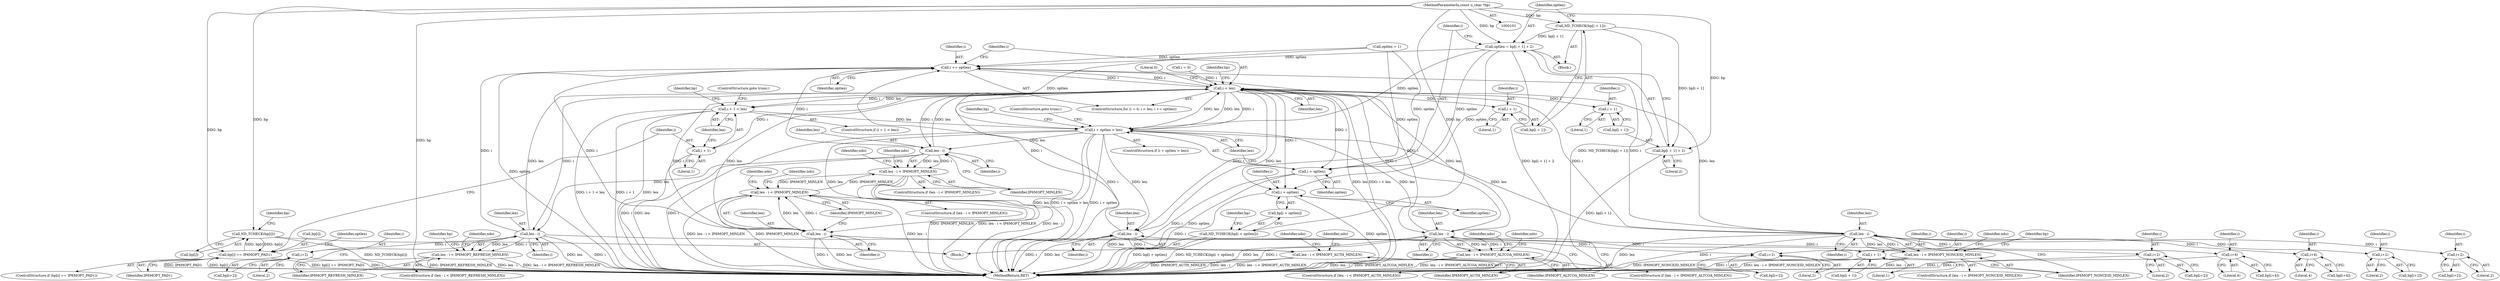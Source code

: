 digraph "0_tcpdump_7d3aba9f06899d0128ef46e8a2fa143c6fad8f62@pointer" {
"1000103" [label="(MethodParameterIn,const u_char *bp)"];
"1000119" [label="(Call,ND_TCHECK(bp[i]))"];
"1000124" [label="(Call,bp[i] == IP6MOPT_PAD1)"];
"1000141" [label="(Call,ND_TCHECK(bp[i + 1]))"];
"1000147" [label="(Call,optlen = bp[i + 1] + 2)"];
"1000115" [label="(Call,i += optlen)"];
"1000112" [label="(Call,i < len)"];
"1000135" [label="(Call,i + 1 < len)"];
"1000159" [label="(Call,i + optlen > len)"];
"1000185" [label="(Call,len - i)"];
"1000184" [label="(Call,len - i < IP6MOPT_MINLEN)"];
"1000330" [label="(Call,len - i < IP6MOPT_MINLEN)"];
"1000203" [label="(Call,len - i)"];
"1000202" [label="(Call,len - i < IP6MOPT_REFRESH_MINLEN)"];
"1000217" [label="(Call,i+2)"];
"1000230" [label="(Call,i+2)"];
"1000238" [label="(Call,len - i)"];
"1000237" [label="(Call,len - i < IP6MOPT_ALTCOA_MINLEN)"];
"1000258" [label="(Call,i+2)"];
"1000265" [label="(Call,len - i)"];
"1000264" [label="(Call,len - i < IP6MOPT_NONCEID_MINLEN)"];
"1000279" [label="(Call,i+2)"];
"1000286" [label="(Call,i+4)"];
"1000299" [label="(Call,i+2)"];
"1000306" [label="(Call,i+4)"];
"1000313" [label="(Call,len - i)"];
"1000312" [label="(Call,len - i < IP6MOPT_AUTH_MINLEN)"];
"1000331" [label="(Call,len - i)"];
"1000356" [label="(Call,i + 1)"];
"1000136" [label="(Call,i + 1)"];
"1000144" [label="(Call,i + 1)"];
"1000152" [label="(Call,i + 1)"];
"1000160" [label="(Call,i + optlen)"];
"1000168" [label="(Call,i + optlen)"];
"1000149" [label="(Call,bp[i + 1] + 2)"];
"1000165" [label="(Call,ND_TCHECK(bp[i + optlen]))"];
"1000334" [label="(Identifier,IP6MOPT_MINLEN)"];
"1000219" [label="(Literal,2)"];
"1000129" [label="(Call,optlen = 1)"];
"1000264" [label="(Call,len - i < IP6MOPT_NONCEID_MINLEN)"];
"1000119" [label="(Call,ND_TCHECK(bp[i]))"];
"1000202" [label="(Call,len - i < IP6MOPT_REFRESH_MINLEN)"];
"1000216" [label="(Identifier,bp)"];
"1000325" [label="(Identifier,ndo)"];
"1000160" [label="(Call,i + optlen)"];
"1000333" [label="(Identifier,i)"];
"1000358" [label="(Literal,1)"];
"1000167" [label="(Identifier,bp)"];
"1000201" [label="(ControlStructure,if (len - i < IP6MOPT_REFRESH_MINLEN))"];
"1000263" [label="(ControlStructure,if (len - i < IP6MOPT_NONCEID_MINLEN))"];
"1000210" [label="(Identifier,ndo)"];
"1000134" [label="(ControlStructure,if (i + 1 < len))"];
"1000155" [label="(Literal,2)"];
"1000126" [label="(Identifier,bp)"];
"1000315" [label="(Identifier,i)"];
"1000124" [label="(Call,bp[i] == IP6MOPT_PAD1)"];
"1000128" [label="(Identifier,IP6MOPT_PAD1)"];
"1000284" [label="(Call,bp[i+4])"];
"1000332" [label="(Identifier,len)"];
"1000272" [label="(Identifier,ndo)"];
"1000231" [label="(Identifier,i)"];
"1000138" [label="(Literal,1)"];
"1000331" [label="(Call,len - i)"];
"1000361" [label="(Literal,0)"];
"1000112" [label="(Call,i < len)"];
"1000338" [label="(Identifier,ndo)"];
"1000250" [label="(Identifier,ndo)"];
"1000148" [label="(Identifier,optlen)"];
"1000154" [label="(Literal,1)"];
"1000357" [label="(Identifier,i)"];
"1000306" [label="(Call,i+4)"];
"1000142" [label="(Call,bp[i + 1])"];
"1000118" [label="(Block,)"];
"1000297" [label="(Call,bp[i+2])"];
"1000149" [label="(Call,bp[i + 1] + 2)"];
"1000311" [label="(ControlStructure,if (len - i < IP6MOPT_AUTH_MINLEN))"];
"1000169" [label="(Identifier,i)"];
"1000120" [label="(Call,bp[i])"];
"1000125" [label="(Call,bp[i])"];
"1000288" [label="(Literal,4)"];
"1000312" [label="(Call,len - i < IP6MOPT_AUTH_MINLEN)"];
"1000115" [label="(Call,i += optlen)"];
"1000173" [label="(Identifier,bp)"];
"1000206" [label="(Identifier,IP6MOPT_REFRESH_MINLEN)"];
"1000186" [label="(Identifier,len)"];
"1000280" [label="(Identifier,i)"];
"1000301" [label="(Literal,2)"];
"1000287" [label="(Identifier,i)"];
"1000354" [label="(Call,bp[i + 1])"];
"1000123" [label="(ControlStructure,if (bp[i] == IP6MOPT_PAD1))"];
"1000166" [label="(Call,bp[i + optlen])"];
"1000136" [label="(Call,i + 1)"];
"1000299" [label="(Call,i+2)"];
"1000116" [label="(Identifier,i)"];
"1000184" [label="(Call,len - i < IP6MOPT_MINLEN)"];
"1000109" [label="(Call,i = 0)"];
"1000259" [label="(Identifier,i)"];
"1000205" [label="(Identifier,i)"];
"1000121" [label="(Identifier,bp)"];
"1000197" [label="(Identifier,ndo)"];
"1000108" [label="(ControlStructure,for (i = 0; i < len; i += optlen))"];
"1000314" [label="(Identifier,len)"];
"1000217" [label="(Call,i+2)"];
"1000183" [label="(ControlStructure,if (len - i < IP6MOPT_MINLEN))"];
"1000267" [label="(Identifier,i)"];
"1000130" [label="(Identifier,optlen)"];
"1000232" [label="(Literal,2)"];
"1000113" [label="(Identifier,i)"];
"1000158" [label="(ControlStructure,if (i + optlen > len))"];
"1000165" [label="(Call,ND_TCHECK(bp[i + optlen]))"];
"1000286" [label="(Call,i+4)"];
"1000300" [label="(Identifier,i)"];
"1000320" [label="(Identifier,ndo)"];
"1000307" [label="(Identifier,i)"];
"1000159" [label="(Call,i + optlen > len)"];
"1000162" [label="(Identifier,optlen)"];
"1000266" [label="(Identifier,len)"];
"1000281" [label="(Literal,2)"];
"1000144" [label="(Call,i + 1)"];
"1000313" [label="(Call,len - i)"];
"1000237" [label="(Call,len - i < IP6MOPT_ALTCOA_MINLEN)"];
"1000240" [label="(Identifier,i)"];
"1000260" [label="(Literal,2)"];
"1000147" [label="(Call,optlen = bp[i + 1] + 2)"];
"1000117" [label="(Identifier,optlen)"];
"1000141" [label="(Call,ND_TCHECK(bp[i + 1]))"];
"1000215" [label="(Call,bp[i+2])"];
"1000150" [label="(Call,bp[i + 1])"];
"1000168" [label="(Call,i + optlen)"];
"1000308" [label="(Literal,4)"];
"1000187" [label="(Identifier,i)"];
"1000152" [label="(Call,i + 1)"];
"1000164" [label="(ControlStructure,goto trunc;)"];
"1000204" [label="(Identifier,len)"];
"1000239" [label="(Identifier,len)"];
"1000137" [label="(Identifier,i)"];
"1000140" [label="(Block,)"];
"1000153" [label="(Identifier,i)"];
"1000347" [label="(Identifier,ndo)"];
"1000316" [label="(Identifier,IP6MOPT_AUTH_MINLEN)"];
"1000145" [label="(Identifier,i)"];
"1000218" [label="(Identifier,i)"];
"1000170" [label="(Identifier,optlen)"];
"1000139" [label="(Identifier,len)"];
"1000161" [label="(Identifier,i)"];
"1000163" [label="(Identifier,len)"];
"1000265" [label="(Call,len - i)"];
"1000114" [label="(Identifier,len)"];
"1000245" [label="(Identifier,ndo)"];
"1000268" [label="(Identifier,IP6MOPT_NONCEID_MINLEN)"];
"1000203" [label="(Call,len - i)"];
"1000356" [label="(Call,i + 1)"];
"1000258" [label="(Call,i+2)"];
"1000230" [label="(Call,i+2)"];
"1000103" [label="(MethodParameterIn,const u_char *bp)"];
"1000143" [label="(Identifier,bp)"];
"1000157" [label="(ControlStructure,goto trunc;)"];
"1000256" [label="(Call,bp[i+2])"];
"1000241" [label="(Identifier,IP6MOPT_ALTCOA_MINLEN)"];
"1000185" [label="(Call,len - i)"];
"1000236" [label="(ControlStructure,if (len - i < IP6MOPT_ALTCOA_MINLEN))"];
"1000135" [label="(Call,i + 1 < len)"];
"1000228" [label="(Call,bp[i+2])"];
"1000188" [label="(Identifier,IP6MOPT_MINLEN)"];
"1000192" [label="(Identifier,ndo)"];
"1000304" [label="(Call,bp[i+4])"];
"1000329" [label="(ControlStructure,if (len - i < IP6MOPT_MINLEN))"];
"1000365" [label="(MethodReturn,RET)"];
"1000330" [label="(Call,len - i < IP6MOPT_MINLEN)"];
"1000238" [label="(Call,len - i)"];
"1000278" [label="(Identifier,bp)"];
"1000279" [label="(Call,i+2)"];
"1000146" [label="(Literal,1)"];
"1000277" [label="(Call,bp[i+2])"];
"1000103" -> "1000101"  [label="AST: "];
"1000103" -> "1000365"  [label="DDG: bp"];
"1000103" -> "1000119"  [label="DDG: bp"];
"1000103" -> "1000124"  [label="DDG: bp"];
"1000103" -> "1000141"  [label="DDG: bp"];
"1000103" -> "1000147"  [label="DDG: bp"];
"1000103" -> "1000149"  [label="DDG: bp"];
"1000103" -> "1000165"  [label="DDG: bp"];
"1000119" -> "1000118"  [label="AST: "];
"1000119" -> "1000120"  [label="CFG: "];
"1000120" -> "1000119"  [label="AST: "];
"1000126" -> "1000119"  [label="CFG: "];
"1000119" -> "1000365"  [label="DDG: ND_TCHECK(bp[i])"];
"1000124" -> "1000119"  [label="DDG: bp[i]"];
"1000119" -> "1000124"  [label="DDG: bp[i]"];
"1000124" -> "1000123"  [label="AST: "];
"1000124" -> "1000128"  [label="CFG: "];
"1000125" -> "1000124"  [label="AST: "];
"1000128" -> "1000124"  [label="AST: "];
"1000130" -> "1000124"  [label="CFG: "];
"1000137" -> "1000124"  [label="CFG: "];
"1000124" -> "1000365"  [label="DDG: IP6MOPT_PAD1"];
"1000124" -> "1000365"  [label="DDG: bp[i]"];
"1000124" -> "1000365"  [label="DDG: bp[i] == IP6MOPT_PAD1"];
"1000141" -> "1000140"  [label="AST: "];
"1000141" -> "1000142"  [label="CFG: "];
"1000142" -> "1000141"  [label="AST: "];
"1000148" -> "1000141"  [label="CFG: "];
"1000141" -> "1000365"  [label="DDG: ND_TCHECK(bp[i + 1])"];
"1000141" -> "1000147"  [label="DDG: bp[i + 1]"];
"1000141" -> "1000149"  [label="DDG: bp[i + 1]"];
"1000147" -> "1000140"  [label="AST: "];
"1000147" -> "1000149"  [label="CFG: "];
"1000148" -> "1000147"  [label="AST: "];
"1000149" -> "1000147"  [label="AST: "];
"1000161" -> "1000147"  [label="CFG: "];
"1000147" -> "1000365"  [label="DDG: bp[i + 1] + 2"];
"1000147" -> "1000115"  [label="DDG: optlen"];
"1000147" -> "1000159"  [label="DDG: optlen"];
"1000147" -> "1000160"  [label="DDG: optlen"];
"1000147" -> "1000168"  [label="DDG: optlen"];
"1000115" -> "1000108"  [label="AST: "];
"1000115" -> "1000117"  [label="CFG: "];
"1000116" -> "1000115"  [label="AST: "];
"1000117" -> "1000115"  [label="AST: "];
"1000113" -> "1000115"  [label="CFG: "];
"1000115" -> "1000365"  [label="DDG: optlen"];
"1000115" -> "1000112"  [label="DDG: i"];
"1000129" -> "1000115"  [label="DDG: optlen"];
"1000185" -> "1000115"  [label="DDG: i"];
"1000313" -> "1000115"  [label="DDG: i"];
"1000238" -> "1000115"  [label="DDG: i"];
"1000112" -> "1000115"  [label="DDG: i"];
"1000331" -> "1000115"  [label="DDG: i"];
"1000265" -> "1000115"  [label="DDG: i"];
"1000203" -> "1000115"  [label="DDG: i"];
"1000112" -> "1000108"  [label="AST: "];
"1000112" -> "1000114"  [label="CFG: "];
"1000113" -> "1000112"  [label="AST: "];
"1000114" -> "1000112"  [label="AST: "];
"1000121" -> "1000112"  [label="CFG: "];
"1000361" -> "1000112"  [label="CFG: "];
"1000112" -> "1000365"  [label="DDG: len"];
"1000112" -> "1000365"  [label="DDG: i < len"];
"1000112" -> "1000365"  [label="DDG: i"];
"1000109" -> "1000112"  [label="DDG: i"];
"1000185" -> "1000112"  [label="DDG: len"];
"1000238" -> "1000112"  [label="DDG: len"];
"1000331" -> "1000112"  [label="DDG: len"];
"1000265" -> "1000112"  [label="DDG: len"];
"1000203" -> "1000112"  [label="DDG: len"];
"1000159" -> "1000112"  [label="DDG: len"];
"1000313" -> "1000112"  [label="DDG: len"];
"1000112" -> "1000135"  [label="DDG: i"];
"1000112" -> "1000135"  [label="DDG: len"];
"1000112" -> "1000136"  [label="DDG: i"];
"1000112" -> "1000144"  [label="DDG: i"];
"1000112" -> "1000152"  [label="DDG: i"];
"1000112" -> "1000159"  [label="DDG: i"];
"1000112" -> "1000159"  [label="DDG: len"];
"1000112" -> "1000160"  [label="DDG: i"];
"1000112" -> "1000168"  [label="DDG: i"];
"1000112" -> "1000185"  [label="DDG: i"];
"1000112" -> "1000203"  [label="DDG: i"];
"1000112" -> "1000238"  [label="DDG: i"];
"1000112" -> "1000265"  [label="DDG: i"];
"1000112" -> "1000313"  [label="DDG: i"];
"1000112" -> "1000331"  [label="DDG: i"];
"1000135" -> "1000134"  [label="AST: "];
"1000135" -> "1000139"  [label="CFG: "];
"1000136" -> "1000135"  [label="AST: "];
"1000139" -> "1000135"  [label="AST: "];
"1000143" -> "1000135"  [label="CFG: "];
"1000157" -> "1000135"  [label="CFG: "];
"1000135" -> "1000365"  [label="DDG: len"];
"1000135" -> "1000365"  [label="DDG: i + 1 < len"];
"1000135" -> "1000365"  [label="DDG: i + 1"];
"1000135" -> "1000159"  [label="DDG: len"];
"1000159" -> "1000158"  [label="AST: "];
"1000159" -> "1000163"  [label="CFG: "];
"1000160" -> "1000159"  [label="AST: "];
"1000163" -> "1000159"  [label="AST: "];
"1000164" -> "1000159"  [label="CFG: "];
"1000167" -> "1000159"  [label="CFG: "];
"1000159" -> "1000365"  [label="DDG: i + optlen > len"];
"1000159" -> "1000365"  [label="DDG: i + optlen"];
"1000159" -> "1000365"  [label="DDG: len"];
"1000129" -> "1000159"  [label="DDG: optlen"];
"1000159" -> "1000185"  [label="DDG: len"];
"1000159" -> "1000203"  [label="DDG: len"];
"1000159" -> "1000238"  [label="DDG: len"];
"1000159" -> "1000265"  [label="DDG: len"];
"1000159" -> "1000313"  [label="DDG: len"];
"1000159" -> "1000331"  [label="DDG: len"];
"1000185" -> "1000184"  [label="AST: "];
"1000185" -> "1000187"  [label="CFG: "];
"1000186" -> "1000185"  [label="AST: "];
"1000187" -> "1000185"  [label="AST: "];
"1000188" -> "1000185"  [label="CFG: "];
"1000185" -> "1000365"  [label="DDG: len"];
"1000185" -> "1000365"  [label="DDG: i"];
"1000185" -> "1000184"  [label="DDG: len"];
"1000185" -> "1000184"  [label="DDG: i"];
"1000184" -> "1000183"  [label="AST: "];
"1000184" -> "1000188"  [label="CFG: "];
"1000188" -> "1000184"  [label="AST: "];
"1000192" -> "1000184"  [label="CFG: "];
"1000197" -> "1000184"  [label="CFG: "];
"1000184" -> "1000365"  [label="DDG: len - i"];
"1000184" -> "1000365"  [label="DDG: IP6MOPT_MINLEN"];
"1000184" -> "1000365"  [label="DDG: len - i < IP6MOPT_MINLEN"];
"1000330" -> "1000184"  [label="DDG: IP6MOPT_MINLEN"];
"1000184" -> "1000330"  [label="DDG: IP6MOPT_MINLEN"];
"1000330" -> "1000329"  [label="AST: "];
"1000330" -> "1000334"  [label="CFG: "];
"1000331" -> "1000330"  [label="AST: "];
"1000334" -> "1000330"  [label="AST: "];
"1000338" -> "1000330"  [label="CFG: "];
"1000347" -> "1000330"  [label="CFG: "];
"1000330" -> "1000365"  [label="DDG: IP6MOPT_MINLEN"];
"1000330" -> "1000365"  [label="DDG: len - i"];
"1000330" -> "1000365"  [label="DDG: len - i < IP6MOPT_MINLEN"];
"1000331" -> "1000330"  [label="DDG: len"];
"1000331" -> "1000330"  [label="DDG: i"];
"1000203" -> "1000202"  [label="AST: "];
"1000203" -> "1000205"  [label="CFG: "];
"1000204" -> "1000203"  [label="AST: "];
"1000205" -> "1000203"  [label="AST: "];
"1000206" -> "1000203"  [label="CFG: "];
"1000203" -> "1000365"  [label="DDG: i"];
"1000203" -> "1000365"  [label="DDG: len"];
"1000203" -> "1000202"  [label="DDG: len"];
"1000203" -> "1000202"  [label="DDG: i"];
"1000203" -> "1000217"  [label="DDG: i"];
"1000203" -> "1000230"  [label="DDG: i"];
"1000202" -> "1000201"  [label="AST: "];
"1000202" -> "1000206"  [label="CFG: "];
"1000206" -> "1000202"  [label="AST: "];
"1000210" -> "1000202"  [label="CFG: "];
"1000216" -> "1000202"  [label="CFG: "];
"1000202" -> "1000365"  [label="DDG: IP6MOPT_REFRESH_MINLEN"];
"1000202" -> "1000365"  [label="DDG: len - i"];
"1000202" -> "1000365"  [label="DDG: len - i < IP6MOPT_REFRESH_MINLEN"];
"1000217" -> "1000215"  [label="AST: "];
"1000217" -> "1000219"  [label="CFG: "];
"1000218" -> "1000217"  [label="AST: "];
"1000219" -> "1000217"  [label="AST: "];
"1000215" -> "1000217"  [label="CFG: "];
"1000230" -> "1000228"  [label="AST: "];
"1000230" -> "1000232"  [label="CFG: "];
"1000231" -> "1000230"  [label="AST: "];
"1000232" -> "1000230"  [label="AST: "];
"1000228" -> "1000230"  [label="CFG: "];
"1000230" -> "1000365"  [label="DDG: i"];
"1000238" -> "1000237"  [label="AST: "];
"1000238" -> "1000240"  [label="CFG: "];
"1000239" -> "1000238"  [label="AST: "];
"1000240" -> "1000238"  [label="AST: "];
"1000241" -> "1000238"  [label="CFG: "];
"1000238" -> "1000365"  [label="DDG: len"];
"1000238" -> "1000365"  [label="DDG: i"];
"1000238" -> "1000237"  [label="DDG: len"];
"1000238" -> "1000237"  [label="DDG: i"];
"1000238" -> "1000258"  [label="DDG: i"];
"1000237" -> "1000236"  [label="AST: "];
"1000237" -> "1000241"  [label="CFG: "];
"1000241" -> "1000237"  [label="AST: "];
"1000245" -> "1000237"  [label="CFG: "];
"1000250" -> "1000237"  [label="CFG: "];
"1000237" -> "1000365"  [label="DDG: len - i < IP6MOPT_ALTCOA_MINLEN"];
"1000237" -> "1000365"  [label="DDG: len - i"];
"1000237" -> "1000365"  [label="DDG: IP6MOPT_ALTCOA_MINLEN"];
"1000258" -> "1000256"  [label="AST: "];
"1000258" -> "1000260"  [label="CFG: "];
"1000259" -> "1000258"  [label="AST: "];
"1000260" -> "1000258"  [label="AST: "];
"1000256" -> "1000258"  [label="CFG: "];
"1000258" -> "1000365"  [label="DDG: i"];
"1000265" -> "1000264"  [label="AST: "];
"1000265" -> "1000267"  [label="CFG: "];
"1000266" -> "1000265"  [label="AST: "];
"1000267" -> "1000265"  [label="AST: "];
"1000268" -> "1000265"  [label="CFG: "];
"1000265" -> "1000365"  [label="DDG: len"];
"1000265" -> "1000365"  [label="DDG: i"];
"1000265" -> "1000264"  [label="DDG: len"];
"1000265" -> "1000264"  [label="DDG: i"];
"1000265" -> "1000279"  [label="DDG: i"];
"1000265" -> "1000286"  [label="DDG: i"];
"1000265" -> "1000299"  [label="DDG: i"];
"1000265" -> "1000306"  [label="DDG: i"];
"1000264" -> "1000263"  [label="AST: "];
"1000264" -> "1000268"  [label="CFG: "];
"1000268" -> "1000264"  [label="AST: "];
"1000272" -> "1000264"  [label="CFG: "];
"1000278" -> "1000264"  [label="CFG: "];
"1000264" -> "1000365"  [label="DDG: len - i"];
"1000264" -> "1000365"  [label="DDG: IP6MOPT_NONCEID_MINLEN"];
"1000264" -> "1000365"  [label="DDG: len - i < IP6MOPT_NONCEID_MINLEN"];
"1000279" -> "1000277"  [label="AST: "];
"1000279" -> "1000281"  [label="CFG: "];
"1000280" -> "1000279"  [label="AST: "];
"1000281" -> "1000279"  [label="AST: "];
"1000277" -> "1000279"  [label="CFG: "];
"1000286" -> "1000284"  [label="AST: "];
"1000286" -> "1000288"  [label="CFG: "];
"1000287" -> "1000286"  [label="AST: "];
"1000288" -> "1000286"  [label="AST: "];
"1000284" -> "1000286"  [label="CFG: "];
"1000299" -> "1000297"  [label="AST: "];
"1000299" -> "1000301"  [label="CFG: "];
"1000300" -> "1000299"  [label="AST: "];
"1000301" -> "1000299"  [label="AST: "];
"1000297" -> "1000299"  [label="CFG: "];
"1000306" -> "1000304"  [label="AST: "];
"1000306" -> "1000308"  [label="CFG: "];
"1000307" -> "1000306"  [label="AST: "];
"1000308" -> "1000306"  [label="AST: "];
"1000304" -> "1000306"  [label="CFG: "];
"1000306" -> "1000365"  [label="DDG: i"];
"1000313" -> "1000312"  [label="AST: "];
"1000313" -> "1000315"  [label="CFG: "];
"1000314" -> "1000313"  [label="AST: "];
"1000315" -> "1000313"  [label="AST: "];
"1000316" -> "1000313"  [label="CFG: "];
"1000313" -> "1000365"  [label="DDG: i"];
"1000313" -> "1000365"  [label="DDG: len"];
"1000313" -> "1000312"  [label="DDG: len"];
"1000313" -> "1000312"  [label="DDG: i"];
"1000312" -> "1000311"  [label="AST: "];
"1000312" -> "1000316"  [label="CFG: "];
"1000316" -> "1000312"  [label="AST: "];
"1000320" -> "1000312"  [label="CFG: "];
"1000325" -> "1000312"  [label="CFG: "];
"1000312" -> "1000365"  [label="DDG: len - i < IP6MOPT_AUTH_MINLEN"];
"1000312" -> "1000365"  [label="DDG: IP6MOPT_AUTH_MINLEN"];
"1000312" -> "1000365"  [label="DDG: len - i"];
"1000331" -> "1000333"  [label="CFG: "];
"1000332" -> "1000331"  [label="AST: "];
"1000333" -> "1000331"  [label="AST: "];
"1000334" -> "1000331"  [label="CFG: "];
"1000331" -> "1000365"  [label="DDG: i"];
"1000331" -> "1000365"  [label="DDG: len"];
"1000331" -> "1000356"  [label="DDG: i"];
"1000356" -> "1000354"  [label="AST: "];
"1000356" -> "1000358"  [label="CFG: "];
"1000357" -> "1000356"  [label="AST: "];
"1000358" -> "1000356"  [label="AST: "];
"1000354" -> "1000356"  [label="CFG: "];
"1000356" -> "1000365"  [label="DDG: i"];
"1000136" -> "1000138"  [label="CFG: "];
"1000137" -> "1000136"  [label="AST: "];
"1000138" -> "1000136"  [label="AST: "];
"1000139" -> "1000136"  [label="CFG: "];
"1000136" -> "1000365"  [label="DDG: i"];
"1000144" -> "1000142"  [label="AST: "];
"1000144" -> "1000146"  [label="CFG: "];
"1000145" -> "1000144"  [label="AST: "];
"1000146" -> "1000144"  [label="AST: "];
"1000142" -> "1000144"  [label="CFG: "];
"1000152" -> "1000150"  [label="AST: "];
"1000152" -> "1000154"  [label="CFG: "];
"1000153" -> "1000152"  [label="AST: "];
"1000154" -> "1000152"  [label="AST: "];
"1000150" -> "1000152"  [label="CFG: "];
"1000160" -> "1000162"  [label="CFG: "];
"1000161" -> "1000160"  [label="AST: "];
"1000162" -> "1000160"  [label="AST: "];
"1000163" -> "1000160"  [label="CFG: "];
"1000160" -> "1000365"  [label="DDG: optlen"];
"1000160" -> "1000365"  [label="DDG: i"];
"1000129" -> "1000160"  [label="DDG: optlen"];
"1000168" -> "1000166"  [label="AST: "];
"1000168" -> "1000170"  [label="CFG: "];
"1000169" -> "1000168"  [label="AST: "];
"1000170" -> "1000168"  [label="AST: "];
"1000166" -> "1000168"  [label="CFG: "];
"1000168" -> "1000365"  [label="DDG: i"];
"1000168" -> "1000365"  [label="DDG: optlen"];
"1000129" -> "1000168"  [label="DDG: optlen"];
"1000149" -> "1000155"  [label="CFG: "];
"1000150" -> "1000149"  [label="AST: "];
"1000155" -> "1000149"  [label="AST: "];
"1000149" -> "1000365"  [label="DDG: bp[i + 1]"];
"1000165" -> "1000118"  [label="AST: "];
"1000165" -> "1000166"  [label="CFG: "];
"1000166" -> "1000165"  [label="AST: "];
"1000173" -> "1000165"  [label="CFG: "];
"1000165" -> "1000365"  [label="DDG: bp[i + optlen]"];
"1000165" -> "1000365"  [label="DDG: ND_TCHECK(bp[i + optlen])"];
}
